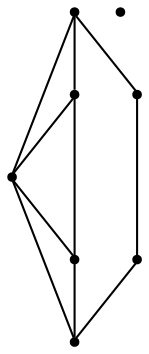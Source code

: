 graph {
  node [shape=point,comment="{\"directed\":false,\"doi\":\"10.1007/978-3-030-92931-2_20\",\"figure\":\"3 (4)\"}"]

  v0 [pos="793.4097293126839,2205.682916484601"]
  v1 [pos="733.4001313512363,2295.696051271794"]
  v2 [pos="673.3905969782062,2250.6894838781973"]
  v3 [pos="553.3714646437284,2295.696051271794"]
  v4 [pos="613.3810626051761,2340.702618665391"]
  v5 [pos="493.36193821925065,2250.6894838781973"]
  v6 [pos="433.3523720520118,2295.696051271794"]
  v7 [pos="373.34280588477293,2205.682916484601"]

  v0 -- v1 [id="-1",pos="793.4097293126839,2205.682916484601 733.4001313512363,2295.696051271794 733.4001313512363,2295.696051271794 733.4001313512363,2295.696051271794"]
  v3 -- v1 [id="-113",pos="553.3714646437284,2295.696051271794 733.4001313512363,2295.696051271794 733.4001313512363,2295.696051271794 733.4001313512363,2295.696051271794"]
  v6 -- v3 [id="-114",pos="433.3523720520118,2295.696051271794 553.3714646437284,2295.696051271794 553.3714646437284,2295.696051271794 553.3714646437284,2295.696051271794"]
  v5 -- v2 [id="-435",pos="493.36193821925065,2250.6894838781973 673.3905969782062,2250.6894838781973 673.3905969782062,2250.6894838781973 673.3905969782062,2250.6894838781973"]
  v7 -- v0 [id="-638",pos="373.34280588477293,2205.682916484601 793.4097293126839,2205.682916484601 793.4097293126839,2205.682916484601 793.4097293126839,2205.682916484601"]
  v6 -- v5 [id="-830",pos="433.3523720520118,2295.696051271794 493.36193821925065,2250.6894838781973 493.36193821925065,2250.6894838781973 493.36193821925065,2250.6894838781973"]
  v5 -- v3 [id="-834",pos="493.36193821925065,2250.6894838781973 553.3714646437284,2295.696051271794 553.3714646437284,2295.696051271794 553.3714646437284,2295.696051271794"]
  v3 -- v2 [id="-838",pos="553.3714646437284,2295.696051271794 673.3905969782062,2250.6894838781973 673.3905969782062,2250.6894838781973 673.3905969782062,2250.6894838781973"]
  v6 -- v7 [id="-845",pos="433.3523720520118,2295.696051271794 373.34280588477293,2205.682916484601 373.34280588477293,2205.682916484601 373.34280588477293,2205.682916484601"]
  v2 -- v1 [id="-924",pos="673.3905969782062,2250.6894838781973 733.4001313512363,2295.696051271794 733.4001313512363,2295.696051271794 733.4001313512363,2295.696051271794"]
}